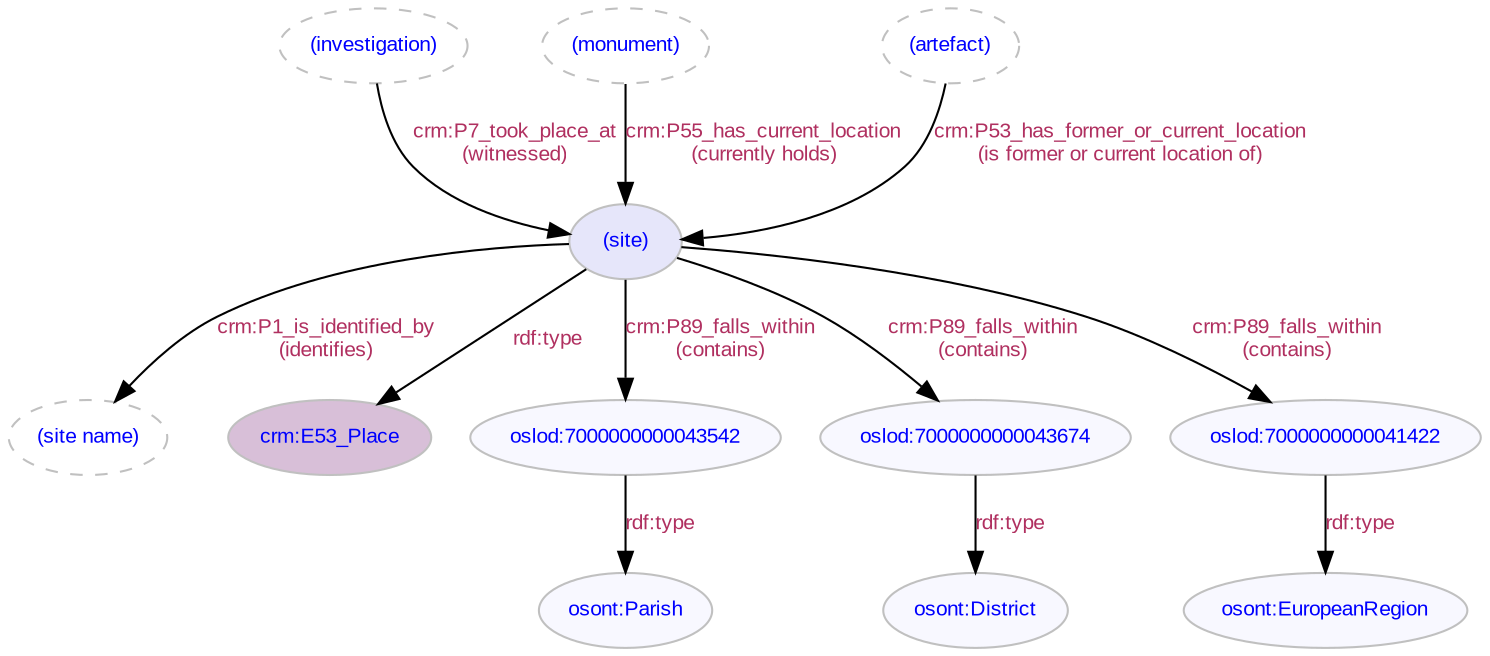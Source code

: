 digraph {
   // label = "Site";
   // labelloc = "t";
   node [color=gray, fontcolor=blue, fontsize=10, fontname=Arial, style=filled, fillcolor=ghostwhite];
   edge [color=black, fontcolor=maroon, fontsize=10, fontname=Arial];
   "(investigation)" [style=dashed];  
   "(monument)" [style=dashed];  
   "(artefact)" [style=dashed];
   "(site)" [fillcolor="lavender"];
   "(site name)" [style=dashed];
   "crm:E53_Place" [fillcolor=thistle, target="crm", URL="http://www.cidoc-crm.org/cidoc-crm/E53_Place"];
   "(investigation)" -> "(site)" [label="crm:P7_took_place_at\n(witnessed)", labelURL="http://www.cidoc-crm.org/cidoc-crm/P7_took_place_at"];
   "(monument)" -> "(site)" [label="crm:P55_has_current_location\n(currently holds)", labelURL="http://www.cidoc-crm.org/cidoc-crm/P55_has_current_location"];
   "(artefact)" -> "(site)" [label="crm:P53_has_former_or_current_location\n(is former or current location of)", labelURL="http://www.cidoc-crm.org/cidoc-crm/P53_has_former_or_current_location"];
   "(site)" -> "crm:E53_Place" [label="rdf:type", labelURL="http://www.w3.org/1999/02/22-rdf-syntax-ns#type"];   
   "(site)" -> "(site name)" [label="crm:P1_is_identified_by\n(identifies)", labelURL="http://www.cidoc-crm.org/cidoc-crm/P1_is_identified_by"];
   "oslod:7000000000043542" -> "osont:Parish" [label="rdf:type", labelURL="http://www.w3.org/1999/02/22-rdf-syntax-ns#type"];
   "oslod:7000000000043674" -> "osont:District" [label="rdf:type", labelURL="http://www.w3.org/1999/02/22-rdf-syntax-ns#type"];
   "oslod:7000000000041422" -> "osont:EuropeanRegion" [label="rdf:type", labelURL="http://www.w3.org/1999/02/22-rdf-syntax-ns#type"];   
   "(site)" -> "oslod:7000000000043542" [label="crm:P89_falls_within\n(contains)", labelURL="http://www.cidoc-crm.org/cidoc-crm/P89_falls_within"];  
   "(site)" -> "oslod:7000000000043674" [label="crm:P89_falls_within\n(contains)", labelURL="http://www.cidoc-crm.org/cidoc-crm/P89_falls_within"];  
   "(site)" -> "oslod:7000000000041422" [label="crm:P89_falls_within\n(contains)", labelURL="http://www.cidoc-crm.org/cidoc-crm/P89_falls_within"];     
}